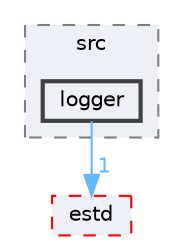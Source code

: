 digraph "logger"
{
 // LATEX_PDF_SIZE
  bgcolor="transparent";
  edge [fontname=Helvetica,fontsize=10,labelfontname=Helvetica,labelfontsize=10];
  node [fontname=Helvetica,fontsize=10,shape=box,height=0.2,width=0.4];
  compound=true
  subgraph clusterdir_c6c680439bcb521f4f2386e843e9f4aa {
    graph [ bgcolor="#edf0f7", pencolor="grey50", label="src", fontname=Helvetica,fontsize=10 style="filled,dashed", URL="dir_c6c680439bcb521f4f2386e843e9f4aa.html",tooltip=""]
  dir_93cfb5be7a36ae04a494be750a568792 [label="logger", fillcolor="#edf0f7", color="grey25", style="filled,bold", URL="dir_93cfb5be7a36ae04a494be750a568792.html",tooltip=""];
  }
  dir_705ed472854f071e46e92f9933f4d565 [label="estd", fillcolor="#edf0f7", color="red", style="filled,dashed", URL="dir_705ed472854f071e46e92f9933f4d565.html",tooltip=""];
  dir_93cfb5be7a36ae04a494be750a568792->dir_705ed472854f071e46e92f9933f4d565 [headlabel="1", labeldistance=1.5 headhref="dir_000143_000075.html" href="dir_000143_000075.html" color="steelblue1" fontcolor="steelblue1"];
}

